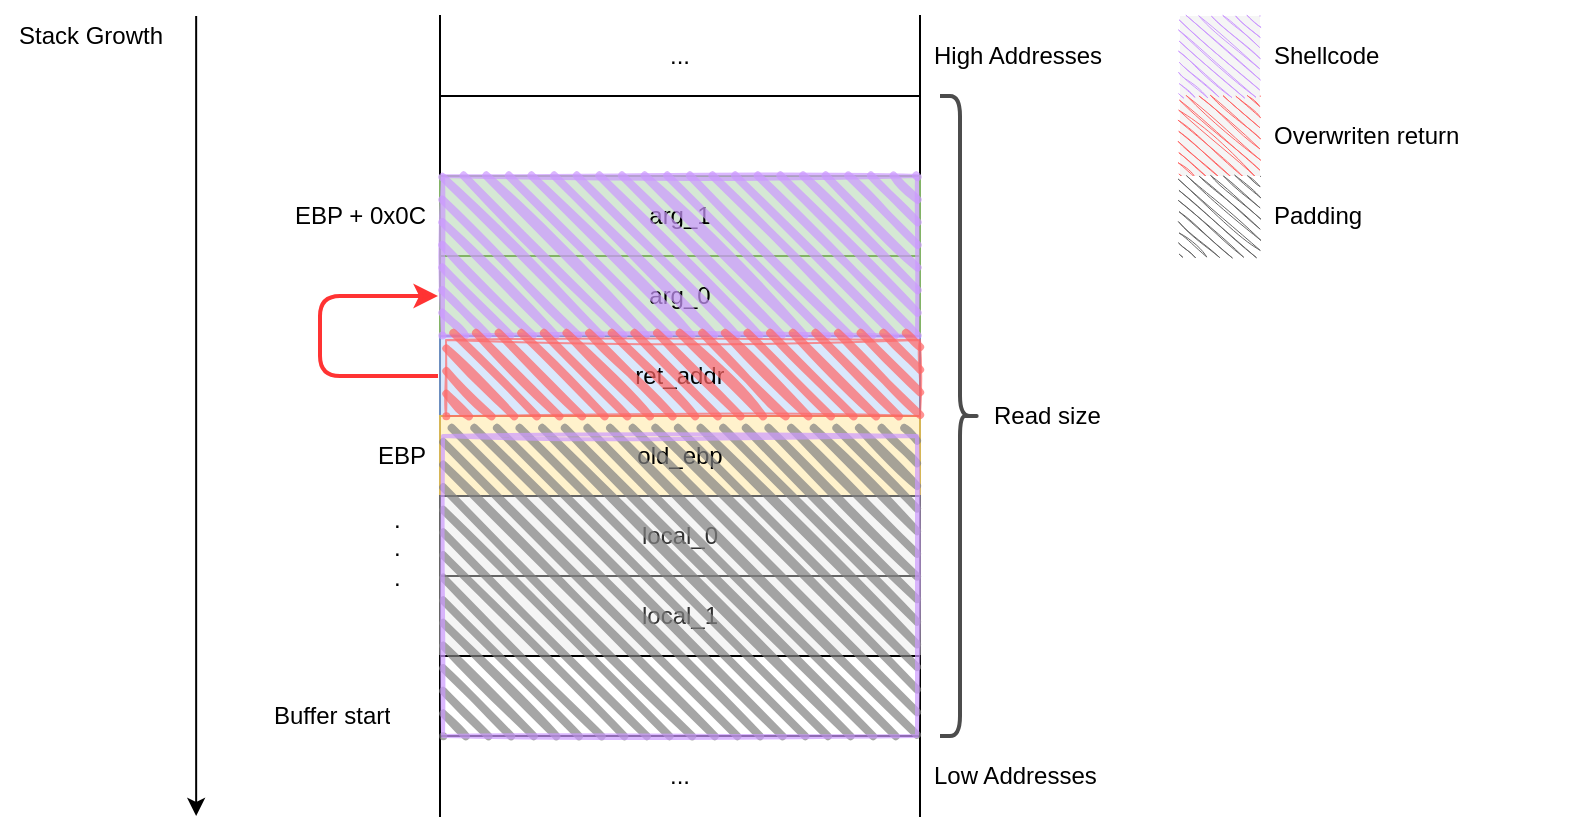<mxfile version="14.6.13" type="device"><diagram id="TAlsUikMYSwMPXCXUj-7" name="Page-1"><mxGraphModel dx="1418" dy="813" grid="1" gridSize="10" guides="1" tooltips="1" connect="1" arrows="1" fold="1" page="1" pageScale="1" pageWidth="1100" pageHeight="850" math="0" shadow="0"><root><mxCell id="0"/><mxCell id="1" parent="0"/><mxCell id="rO1Yv5K3auhI1_JJvWgL-38" value="" style="shape=table;html=1;whiteSpace=wrap;startSize=0;container=1;collapsible=0;childLayout=tableLayout;strokeColor=none;" parent="1" vertex="1"><mxGeometry x="240" y="160" width="480" height="400" as="geometry"/></mxCell><mxCell id="rO1Yv5K3auhI1_JJvWgL-55" style="shape=partialRectangle;html=1;whiteSpace=wrap;collapsible=0;dropTarget=0;pointerEvents=0;fillColor=none;top=0;left=0;bottom=0;right=0;points=[[0,0.5],[1,0.5]];portConstraint=eastwest;" parent="rO1Yv5K3auhI1_JJvWgL-38" vertex="1"><mxGeometry width="480" height="40" as="geometry"/></mxCell><mxCell id="rO1Yv5K3auhI1_JJvWgL-84" style="shape=partialRectangle;html=1;whiteSpace=wrap;connectable=0;fillColor=none;top=0;left=0;bottom=0;right=0;overflow=hidden;spacingRight=5;align=right;" parent="rO1Yv5K3auhI1_JJvWgL-55" vertex="1"><mxGeometry width="120" height="40" as="geometry"/></mxCell><mxCell id="rO1Yv5K3auhI1_JJvWgL-56" value="..." style="shape=partialRectangle;html=1;whiteSpace=wrap;connectable=0;fillColor=none;top=0;left=1;bottom=1;right=1;overflow=hidden;" parent="rO1Yv5K3auhI1_JJvWgL-55" vertex="1"><mxGeometry x="120" width="240" height="40" as="geometry"/></mxCell><mxCell id="rO1Yv5K3auhI1_JJvWgL-90" value="High Addresses" style="shape=partialRectangle;html=1;whiteSpace=wrap;connectable=0;fillColor=none;top=0;left=0;bottom=0;right=0;overflow=hidden;align=left;spacingLeft=5;" parent="rO1Yv5K3auhI1_JJvWgL-55" vertex="1"><mxGeometry x="360" width="120" height="40" as="geometry"/></mxCell><mxCell id="rO1Yv5K3auhI1_JJvWgL-128" style="shape=partialRectangle;html=1;whiteSpace=wrap;collapsible=0;dropTarget=0;pointerEvents=0;fillColor=none;top=0;left=0;bottom=0;right=0;points=[[0,0.5],[1,0.5]];portConstraint=eastwest;" parent="rO1Yv5K3auhI1_JJvWgL-38" vertex="1"><mxGeometry y="40" width="480" height="40" as="geometry"/></mxCell><mxCell id="rO1Yv5K3auhI1_JJvWgL-129" style="shape=partialRectangle;html=1;whiteSpace=wrap;connectable=0;fillColor=none;top=0;left=0;bottom=0;right=0;overflow=hidden;spacingRight=5;align=right;" parent="rO1Yv5K3auhI1_JJvWgL-128" vertex="1"><mxGeometry width="120" height="40" as="geometry"/></mxCell><mxCell id="rO1Yv5K3auhI1_JJvWgL-130" value="" style="shape=partialRectangle;html=1;whiteSpace=wrap;connectable=0;fillColor=none;top=1;left=1;bottom=1;right=1;overflow=hidden;" parent="rO1Yv5K3auhI1_JJvWgL-128" vertex="1"><mxGeometry x="120" width="240" height="40" as="geometry"/></mxCell><mxCell id="rO1Yv5K3auhI1_JJvWgL-131" style="shape=partialRectangle;html=1;whiteSpace=wrap;connectable=0;fillColor=none;top=0;left=0;bottom=0;right=0;overflow=hidden;align=left;spacingLeft=5;" parent="rO1Yv5K3auhI1_JJvWgL-128" vertex="1"><mxGeometry x="360" width="120" height="40" as="geometry"/></mxCell><mxCell id="rO1Yv5K3auhI1_JJvWgL-144" style="shape=partialRectangle;html=1;whiteSpace=wrap;collapsible=0;dropTarget=0;pointerEvents=0;fillColor=none;top=0;left=0;bottom=0;right=0;points=[[0,0.5],[1,0.5]];portConstraint=eastwest;" parent="rO1Yv5K3auhI1_JJvWgL-38" vertex="1"><mxGeometry y="80" width="480" height="40" as="geometry"/></mxCell><mxCell id="rO1Yv5K3auhI1_JJvWgL-145" value="EBP + 0x0C" style="shape=partialRectangle;html=1;whiteSpace=wrap;connectable=0;fillColor=none;top=0;left=0;bottom=0;right=0;overflow=hidden;spacingRight=5;align=right;" parent="rO1Yv5K3auhI1_JJvWgL-144" vertex="1"><mxGeometry width="120" height="40" as="geometry"/></mxCell><mxCell id="rO1Yv5K3auhI1_JJvWgL-146" value="&lt;div&gt;arg_1&lt;/div&gt;" style="shape=partialRectangle;html=1;whiteSpace=wrap;connectable=0;fillColor=#d5e8d4;top=1;left=1;bottom=1;right=1;overflow=hidden;strokeColor=#82b366;" parent="rO1Yv5K3auhI1_JJvWgL-144" vertex="1"><mxGeometry x="120" width="240" height="40" as="geometry"/></mxCell><mxCell id="rO1Yv5K3auhI1_JJvWgL-147" style="shape=partialRectangle;html=1;whiteSpace=wrap;connectable=0;fillColor=none;top=0;left=0;bottom=0;right=0;overflow=hidden;align=left;spacingLeft=5;" parent="rO1Yv5K3auhI1_JJvWgL-144" vertex="1"><mxGeometry x="360" width="120" height="40" as="geometry"/></mxCell><mxCell id="rO1Yv5K3auhI1_JJvWgL-148" style="shape=partialRectangle;html=1;whiteSpace=wrap;collapsible=0;dropTarget=0;pointerEvents=0;fillColor=none;top=0;left=0;bottom=0;right=0;points=[[0,0.5],[1,0.5]];portConstraint=eastwest;" parent="rO1Yv5K3auhI1_JJvWgL-38" vertex="1"><mxGeometry y="120" width="480" height="40" as="geometry"/></mxCell><mxCell id="rO1Yv5K3auhI1_JJvWgL-149" value="" style="shape=partialRectangle;html=1;whiteSpace=wrap;connectable=0;fillColor=none;top=0;left=0;bottom=0;right=0;overflow=hidden;spacingRight=5;align=right;" parent="rO1Yv5K3auhI1_JJvWgL-148" vertex="1"><mxGeometry width="120" height="40" as="geometry"/></mxCell><mxCell id="rO1Yv5K3auhI1_JJvWgL-150" value="&lt;div&gt;arg_0&lt;/div&gt;" style="shape=partialRectangle;html=1;whiteSpace=wrap;connectable=0;fillColor=#d5e8d4;top=1;left=1;bottom=1;right=1;overflow=hidden;strokeColor=#82b366;" parent="rO1Yv5K3auhI1_JJvWgL-148" vertex="1"><mxGeometry x="120" width="240" height="40" as="geometry"/></mxCell><mxCell id="rO1Yv5K3auhI1_JJvWgL-151" style="shape=partialRectangle;html=1;whiteSpace=wrap;connectable=0;fillColor=none;top=0;left=0;bottom=0;right=0;overflow=hidden;align=left;spacingLeft=5;" parent="rO1Yv5K3auhI1_JJvWgL-148" vertex="1"><mxGeometry x="360" width="120" height="40" as="geometry"/></mxCell><mxCell id="rO1Yv5K3auhI1_JJvWgL-140" style="shape=partialRectangle;html=1;whiteSpace=wrap;collapsible=0;dropTarget=0;pointerEvents=0;fillColor=none;top=0;left=0;bottom=0;right=0;points=[[0,0.5],[1,0.5]];portConstraint=eastwest;" parent="rO1Yv5K3auhI1_JJvWgL-38" vertex="1"><mxGeometry y="160" width="480" height="40" as="geometry"/></mxCell><mxCell id="rO1Yv5K3auhI1_JJvWgL-141" value="" style="shape=partialRectangle;html=1;whiteSpace=wrap;connectable=0;fillColor=none;top=0;left=0;bottom=0;right=0;overflow=hidden;spacingRight=5;align=right;" parent="rO1Yv5K3auhI1_JJvWgL-140" vertex="1"><mxGeometry width="120" height="40" as="geometry"/></mxCell><mxCell id="rO1Yv5K3auhI1_JJvWgL-142" value="ret_addr" style="shape=partialRectangle;html=1;whiteSpace=wrap;connectable=0;top=1;left=1;bottom=1;right=1;overflow=hidden;fillColor=#dae8fc;strokeColor=#6c8ebf;" parent="rO1Yv5K3auhI1_JJvWgL-140" vertex="1"><mxGeometry x="120" width="240" height="40" as="geometry"/></mxCell><mxCell id="rO1Yv5K3auhI1_JJvWgL-143" style="shape=partialRectangle;html=1;whiteSpace=wrap;connectable=0;fillColor=none;top=0;left=0;bottom=0;right=0;overflow=hidden;align=left;spacingLeft=5;" parent="rO1Yv5K3auhI1_JJvWgL-140" vertex="1"><mxGeometry x="360" width="120" height="40" as="geometry"/></mxCell><mxCell id="rO1Yv5K3auhI1_JJvWgL-136" style="shape=partialRectangle;html=1;whiteSpace=wrap;collapsible=0;dropTarget=0;pointerEvents=0;fillColor=none;top=0;left=0;bottom=0;right=0;points=[[0,0.5],[1,0.5]];portConstraint=eastwest;" parent="rO1Yv5K3auhI1_JJvWgL-38" vertex="1"><mxGeometry y="200" width="480" height="40" as="geometry"/></mxCell><mxCell id="rO1Yv5K3auhI1_JJvWgL-137" value="EBP" style="shape=partialRectangle;html=1;whiteSpace=wrap;connectable=0;fillColor=none;top=0;left=0;bottom=0;right=0;overflow=hidden;spacingRight=5;align=right;" parent="rO1Yv5K3auhI1_JJvWgL-136" vertex="1"><mxGeometry width="120" height="40" as="geometry"/></mxCell><mxCell id="rO1Yv5K3auhI1_JJvWgL-138" value="old_ebp" style="shape=partialRectangle;html=1;whiteSpace=wrap;connectable=0;fillColor=#fff2cc;top=1;left=1;bottom=1;right=1;overflow=hidden;strokeColor=#d6b656;" parent="rO1Yv5K3auhI1_JJvWgL-136" vertex="1"><mxGeometry x="120" width="240" height="40" as="geometry"/></mxCell><mxCell id="rO1Yv5K3auhI1_JJvWgL-139" style="shape=partialRectangle;html=1;whiteSpace=wrap;connectable=0;fillColor=none;top=0;left=0;bottom=0;right=0;overflow=hidden;align=left;spacingLeft=5;" parent="rO1Yv5K3auhI1_JJvWgL-136" vertex="1"><mxGeometry x="360" width="120" height="40" as="geometry"/></mxCell><mxCell id="rO1Yv5K3auhI1_JJvWgL-188" style="shape=partialRectangle;html=1;whiteSpace=wrap;collapsible=0;dropTarget=0;pointerEvents=0;fillColor=none;top=0;left=0;bottom=0;right=0;points=[[0,0.5],[1,0.5]];portConstraint=eastwest;" parent="rO1Yv5K3auhI1_JJvWgL-38" vertex="1"><mxGeometry y="240" width="480" height="40" as="geometry"/></mxCell><mxCell id="rO1Yv5K3auhI1_JJvWgL-189" value="" style="shape=partialRectangle;html=1;whiteSpace=wrap;connectable=0;fillColor=none;top=0;left=0;bottom=0;right=0;overflow=hidden;spacingRight=5;align=right;" parent="rO1Yv5K3auhI1_JJvWgL-188" vertex="1"><mxGeometry width="120" height="40" as="geometry"/></mxCell><mxCell id="rO1Yv5K3auhI1_JJvWgL-190" value="local_0" style="shape=partialRectangle;html=1;whiteSpace=wrap;connectable=0;fillColor=#f5f5f5;top=1;left=1;bottom=1;right=1;overflow=hidden;strokeColor=#666666;fontColor=#333333;" parent="rO1Yv5K3auhI1_JJvWgL-188" vertex="1"><mxGeometry x="120" width="240" height="40" as="geometry"/></mxCell><mxCell id="rO1Yv5K3auhI1_JJvWgL-191" style="shape=partialRectangle;html=1;whiteSpace=wrap;connectable=0;fillColor=none;top=0;left=0;bottom=0;right=0;overflow=hidden;align=left;spacingLeft=5;" parent="rO1Yv5K3auhI1_JJvWgL-188" vertex="1"><mxGeometry x="360" width="120" height="40" as="geometry"/></mxCell><mxCell id="rO1Yv5K3auhI1_JJvWgL-184" style="shape=partialRectangle;html=1;whiteSpace=wrap;collapsible=0;dropTarget=0;pointerEvents=0;fillColor=none;top=0;left=0;bottom=0;right=0;points=[[0,0.5],[1,0.5]];portConstraint=eastwest;" parent="rO1Yv5K3auhI1_JJvWgL-38" vertex="1"><mxGeometry y="280" width="480" height="40" as="geometry"/></mxCell><mxCell id="rO1Yv5K3auhI1_JJvWgL-185" value="" style="shape=partialRectangle;html=1;whiteSpace=wrap;connectable=0;fillColor=none;top=0;left=0;bottom=0;right=0;overflow=hidden;spacingRight=5;align=right;" parent="rO1Yv5K3auhI1_JJvWgL-184" vertex="1"><mxGeometry width="120" height="40" as="geometry"/></mxCell><mxCell id="rO1Yv5K3auhI1_JJvWgL-186" value="local_1" style="shape=partialRectangle;html=1;whiteSpace=wrap;connectable=0;fillColor=#f5f5f5;top=1;left=1;bottom=1;right=1;overflow=hidden;strokeColor=#666666;fontColor=#333333;" parent="rO1Yv5K3auhI1_JJvWgL-184" vertex="1"><mxGeometry x="120" width="240" height="40" as="geometry"/></mxCell><mxCell id="rO1Yv5K3auhI1_JJvWgL-187" style="shape=partialRectangle;html=1;whiteSpace=wrap;connectable=0;fillColor=none;top=0;left=0;bottom=0;right=0;overflow=hidden;align=left;spacingLeft=5;" parent="rO1Yv5K3auhI1_JJvWgL-184" vertex="1"><mxGeometry x="360" width="120" height="40" as="geometry"/></mxCell><mxCell id="rO1Yv5K3auhI1_JJvWgL-192" style="shape=partialRectangle;html=1;whiteSpace=wrap;collapsible=0;dropTarget=0;pointerEvents=0;fillColor=none;top=0;left=0;bottom=0;right=0;points=[[0,0.5],[1,0.5]];portConstraint=eastwest;" parent="rO1Yv5K3auhI1_JJvWgL-38" vertex="1"><mxGeometry y="320" width="480" height="40" as="geometry"/></mxCell><mxCell id="rO1Yv5K3auhI1_JJvWgL-193" style="shape=partialRectangle;html=1;whiteSpace=wrap;connectable=0;fillColor=none;top=0;left=0;bottom=0;right=0;overflow=hidden;spacingRight=5;align=right;" parent="rO1Yv5K3auhI1_JJvWgL-192" vertex="1"><mxGeometry width="120" height="40" as="geometry"/></mxCell><mxCell id="rO1Yv5K3auhI1_JJvWgL-194" style="shape=partialRectangle;html=1;whiteSpace=wrap;connectable=0;fillColor=none;top=1;left=1;bottom=1;right=1;overflow=hidden;" parent="rO1Yv5K3auhI1_JJvWgL-192" vertex="1"><mxGeometry x="120" width="240" height="40" as="geometry"/></mxCell><mxCell id="rO1Yv5K3auhI1_JJvWgL-195" style="shape=partialRectangle;html=1;whiteSpace=wrap;connectable=0;fillColor=none;top=0;left=0;bottom=0;right=0;overflow=hidden;align=left;spacingLeft=5;" parent="rO1Yv5K3auhI1_JJvWgL-192" vertex="1"><mxGeometry x="360" width="120" height="40" as="geometry"/></mxCell><mxCell id="rO1Yv5K3auhI1_JJvWgL-132" style="shape=partialRectangle;html=1;whiteSpace=wrap;collapsible=0;dropTarget=0;pointerEvents=0;fillColor=none;top=0;left=0;bottom=0;right=0;points=[[0,0.5],[1,0.5]];portConstraint=eastwest;" parent="rO1Yv5K3auhI1_JJvWgL-38" vertex="1"><mxGeometry y="360" width="480" height="40" as="geometry"/></mxCell><mxCell id="rO1Yv5K3auhI1_JJvWgL-133" style="shape=partialRectangle;html=1;whiteSpace=wrap;connectable=0;fillColor=none;top=0;left=0;bottom=0;right=0;overflow=hidden;spacingRight=5;align=right;" parent="rO1Yv5K3auhI1_JJvWgL-132" vertex="1"><mxGeometry width="120" height="40" as="geometry"/></mxCell><mxCell id="rO1Yv5K3auhI1_JJvWgL-134" value="..." style="shape=partialRectangle;html=1;whiteSpace=wrap;connectable=0;fillColor=none;top=1;left=1;bottom=0;right=1;overflow=hidden;" parent="rO1Yv5K3auhI1_JJvWgL-132" vertex="1"><mxGeometry x="120" width="240" height="40" as="geometry"/></mxCell><mxCell id="rO1Yv5K3auhI1_JJvWgL-135" value="Low Addresses" style="shape=partialRectangle;html=1;whiteSpace=wrap;connectable=0;fillColor=none;top=0;left=0;bottom=0;right=0;overflow=hidden;align=left;spacingLeft=5;" parent="rO1Yv5K3auhI1_JJvWgL-132" vertex="1"><mxGeometry x="360" width="120" height="40" as="geometry"/></mxCell><mxCell id="rO1Yv5K3auhI1_JJvWgL-153" value="" style="endArrow=classic;html=1;exitX=-0.004;exitY=0;exitDx=0;exitDy=0;exitPerimeter=0;entryX=-0.004;entryY=1;entryDx=0;entryDy=0;entryPerimeter=0;" parent="rO1Yv5K3auhI1_JJvWgL-38" source="rO1Yv5K3auhI1_JJvWgL-55" target="rO1Yv5K3auhI1_JJvWgL-132" edge="1"><mxGeometry width="50" height="50" relative="1" as="geometry"><mxPoint x="-10" as="sourcePoint"/><mxPoint x="-10" y="280" as="targetPoint"/></mxGeometry></mxCell><mxCell id="rO1Yv5K3auhI1_JJvWgL-57" value="" style="shape=table;html=1;whiteSpace=wrap;startSize=0;container=1;collapsible=0;childLayout=tableLayout;strokeColor=none;" parent="1" vertex="1"><mxGeometry x="730" y="160" width="200" height="80" as="geometry"/></mxCell><mxCell id="Txwa4OoaOINY1_b-wCgO-36" style="shape=partialRectangle;html=1;whiteSpace=wrap;collapsible=0;dropTarget=0;pointerEvents=0;fillColor=none;top=0;left=0;bottom=0;right=0;points=[[0,0.5],[1,0.5]];portConstraint=eastwest;" vertex="1" parent="rO1Yv5K3auhI1_JJvWgL-57"><mxGeometry width="200" height="40" as="geometry"/></mxCell><mxCell id="Txwa4OoaOINY1_b-wCgO-37" style="shape=partialRectangle;html=1;whiteSpace=wrap;connectable=0;fillColor=#f5f5f5;top=0;left=0;bottom=0;right=0;overflow=hidden;strokeColor=#666666;fontColor=#333333;" vertex="1" parent="Txwa4OoaOINY1_b-wCgO-36"><mxGeometry width="40" height="40" as="geometry"/></mxCell><mxCell id="Txwa4OoaOINY1_b-wCgO-38" style="shape=partialRectangle;html=1;whiteSpace=wrap;connectable=0;fillColor=none;top=0;left=0;bottom=0;right=0;overflow=hidden;strokeColor=none;align=left;spacingLeft=5;" vertex="1" parent="Txwa4OoaOINY1_b-wCgO-36"><mxGeometry x="40" width="160" height="40" as="geometry"/></mxCell><mxCell id="Txwa4OoaOINY1_b-wCgO-57" style="shape=partialRectangle;html=1;whiteSpace=wrap;collapsible=0;dropTarget=0;pointerEvents=0;fillColor=none;top=0;left=0;bottom=0;right=0;points=[[0,0.5],[1,0.5]];portConstraint=eastwest;" vertex="1" parent="rO1Yv5K3auhI1_JJvWgL-57"><mxGeometry y="40" width="200" height="40" as="geometry"/></mxCell><mxCell id="Txwa4OoaOINY1_b-wCgO-58" value="" style="shape=partialRectangle;html=1;whiteSpace=wrap;connectable=0;fillColor=#f5f5f5;top=0;left=0;bottom=0;right=0;overflow=hidden;strokeColor=#666666;fontColor=#333333;" vertex="1" parent="Txwa4OoaOINY1_b-wCgO-57"><mxGeometry width="40" height="40" as="geometry"/></mxCell><mxCell id="Txwa4OoaOINY1_b-wCgO-59" style="shape=partialRectangle;html=1;whiteSpace=wrap;connectable=0;fillColor=none;top=0;left=0;bottom=0;right=0;overflow=hidden;strokeColor=none;align=left;spacingLeft=5;" vertex="1" parent="Txwa4OoaOINY1_b-wCgO-57"><mxGeometry x="40" width="160" height="40" as="geometry"/></mxCell><mxCell id="rO1Yv5K3auhI1_JJvWgL-154" value="Stack Growth" style="text;html=1;align=center;verticalAlign=middle;resizable=0;points=[];autosize=1;" parent="1" vertex="1"><mxGeometry x="140" y="160" width="90" height="20" as="geometry"/></mxCell><mxCell id="Txwa4OoaOINY1_b-wCgO-3" value="" style="rounded=0;whiteSpace=wrap;html=1;strokeWidth=2;fillWeight=4;hachureGap=8;hachureAngle=45;sketch=1;shadow=0;glass=0;opacity=70;fillColor=#CC99FF;strokeColor=#CC99FF;" vertex="1" parent="1"><mxGeometry x="361.5" y="240" width="237" height="80" as="geometry"/></mxCell><mxCell id="Txwa4OoaOINY1_b-wCgO-5" style="shape=partialRectangle;html=1;whiteSpace=wrap;connectable=0;top=0;left=0;bottom=0;right=0;overflow=hidden;fontColor=#333333;sketch=1;strokeColor=#CC99FF;fillColor=#CC99FF;direction=south;" vertex="1" parent="1"><mxGeometry x="730" y="160" width="40" height="40" as="geometry"/></mxCell><mxCell id="Txwa4OoaOINY1_b-wCgO-6" value="&lt;div&gt;Shellcode&lt;br&gt;&lt;/div&gt;" style="shape=partialRectangle;html=1;whiteSpace=wrap;connectable=0;fillColor=none;top=0;left=0;bottom=0;right=0;overflow=hidden;strokeColor=none;align=left;spacingLeft=5;" vertex="1" parent="1"><mxGeometry x="770" y="160" width="160" height="40" as="geometry"/></mxCell><mxCell id="Txwa4OoaOINY1_b-wCgO-41" value="" style="shape=curlyBracket;whiteSpace=wrap;html=1;rounded=1;flipH=1;shadow=0;glass=0;sketch=0;fillWeight=3;hachureGap=3;jiggle=2;sketchStyle=comic;gradientColor=none;opacity=70;fillColor=#000000;strokeWidth=2;" vertex="1" parent="1"><mxGeometry x="610" y="200" width="20" height="320" as="geometry"/></mxCell><mxCell id="Txwa4OoaOINY1_b-wCgO-43" value="&lt;div&gt;Buffer start&lt;br&gt;&lt;/div&gt;" style="shape=partialRectangle;html=1;whiteSpace=wrap;connectable=0;fillColor=none;top=0;left=0;bottom=0;right=0;overflow=hidden;strokeColor=none;align=left;spacingLeft=5;" vertex="1" parent="1"><mxGeometry x="270" y="490" width="160" height="40" as="geometry"/></mxCell><mxCell id="Txwa4OoaOINY1_b-wCgO-44" value="&lt;div&gt;.&lt;/div&gt;&lt;div&gt;.&lt;/div&gt;&lt;div&gt;.&lt;br&gt;&lt;/div&gt;" style="shape=partialRectangle;html=1;whiteSpace=wrap;connectable=0;fillColor=none;top=0;left=0;bottom=0;right=0;overflow=hidden;strokeColor=none;align=left;spacingLeft=5;" vertex="1" parent="1"><mxGeometry x="330" y="388" width="20" height="75" as="geometry"/></mxCell><mxCell id="Txwa4OoaOINY1_b-wCgO-47" value="" style="edgeStyle=segmentEdgeStyle;endArrow=classic;html=1;strokeColor=#FF3333;strokeWidth=2;" edge="1" parent="1"><mxGeometry width="50" height="50" relative="1" as="geometry"><mxPoint x="359" y="340" as="sourcePoint"/><mxPoint x="359" y="300" as="targetPoint"/><Array as="points"><mxPoint x="359" y="340"/><mxPoint x="300" y="340"/><mxPoint x="300" y="300"/></Array></mxGeometry></mxCell><mxCell id="Txwa4OoaOINY1_b-wCgO-48" value="" style="rounded=0;whiteSpace=wrap;html=1;strokeWidth=1;fillWeight=4;hachureGap=8;hachureAngle=45;sketch=1;shadow=0;glass=0;opacity=70;fillColor=#FF6666;strokeColor=#FF6666;" vertex="1" parent="1"><mxGeometry x="363" y="322" width="237" height="38" as="geometry"/></mxCell><mxCell id="Txwa4OoaOINY1_b-wCgO-60" style="shape=partialRectangle;html=1;whiteSpace=wrap;connectable=0;top=0;left=0;bottom=0;right=0;overflow=hidden;fontColor=#333333;sketch=1;direction=south;strokeColor=#FF6666;fillColor=#FF6666;" vertex="1" parent="1"><mxGeometry x="730" y="200" width="40" height="40" as="geometry"/></mxCell><mxCell id="Txwa4OoaOINY1_b-wCgO-61" value="&lt;div&gt;Overwriten return&lt;br&gt;&lt;/div&gt;" style="shape=partialRectangle;html=1;whiteSpace=wrap;connectable=0;fillColor=none;top=0;left=0;bottom=0;right=0;overflow=hidden;strokeColor=none;align=left;spacingLeft=5;" vertex="1" parent="1"><mxGeometry x="770" y="200" width="160" height="40" as="geometry"/></mxCell><mxCell id="Txwa4OoaOINY1_b-wCgO-69" value="&lt;div&gt;Read size&lt;br&gt;&lt;/div&gt;" style="shape=partialRectangle;html=1;whiteSpace=wrap;connectable=0;fillColor=none;top=0;left=0;bottom=0;right=0;overflow=hidden;strokeColor=none;align=left;spacingLeft=5;" vertex="1" parent="1"><mxGeometry x="630" y="340" width="160" height="40" as="geometry"/></mxCell><mxCell id="Txwa4OoaOINY1_b-wCgO-73" value="" style="shape=table;html=1;whiteSpace=wrap;startSize=0;container=1;collapsible=0;childLayout=tableLayout;strokeColor=none;" vertex="1" parent="1"><mxGeometry x="730" y="240" width="200" height="40" as="geometry"/></mxCell><mxCell id="Txwa4OoaOINY1_b-wCgO-80" style="shape=partialRectangle;html=1;whiteSpace=wrap;collapsible=0;dropTarget=0;pointerEvents=0;fillColor=none;top=0;left=0;bottom=0;right=0;points=[[0,0.5],[1,0.5]];portConstraint=eastwest;" vertex="1" parent="Txwa4OoaOINY1_b-wCgO-73"><mxGeometry width="200" height="40" as="geometry"/></mxCell><mxCell id="Txwa4OoaOINY1_b-wCgO-81" value="" style="shape=partialRectangle;html=1;whiteSpace=wrap;connectable=0;top=0;left=0;bottom=0;right=0;overflow=hidden;strokeColor=#d6b656;fillColor=none;" vertex="1" parent="Txwa4OoaOINY1_b-wCgO-80"><mxGeometry width="40" height="40" as="geometry"/></mxCell><mxCell id="Txwa4OoaOINY1_b-wCgO-82" value="&lt;div&gt;Padding&lt;/div&gt;" style="shape=partialRectangle;html=1;whiteSpace=wrap;connectable=0;fillColor=none;top=0;left=0;bottom=0;right=0;overflow=hidden;strokeColor=none;align=left;spacingLeft=5;" vertex="1" parent="Txwa4OoaOINY1_b-wCgO-80"><mxGeometry x="40" width="160" height="40" as="geometry"/></mxCell><mxCell id="Txwa4OoaOINY1_b-wCgO-87" value="" style="rounded=0;whiteSpace=wrap;html=1;strokeWidth=2;fillWeight=4;hachureGap=8;hachureAngle=45;sketch=1;shadow=0;glass=0;opacity=70;strokeColor=#CC99FF;fillColor=#808080;" vertex="1" parent="1"><mxGeometry x="361.5" y="370" width="237" height="150" as="geometry"/></mxCell><mxCell id="Txwa4OoaOINY1_b-wCgO-89" style="shape=partialRectangle;html=1;whiteSpace=wrap;connectable=0;top=0;left=0;bottom=0;right=0;overflow=hidden;fontColor=#333333;sketch=1;direction=south;strokeColor=#FF6666;fillColor=#666666;" vertex="1" parent="1"><mxGeometry x="730" y="240" width="40" height="40" as="geometry"/></mxCell></root></mxGraphModel></diagram></mxfile>